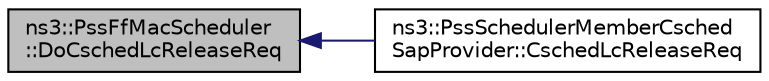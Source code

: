 digraph "ns3::PssFfMacScheduler::DoCschedLcReleaseReq"
{
  edge [fontname="Helvetica",fontsize="10",labelfontname="Helvetica",labelfontsize="10"];
  node [fontname="Helvetica",fontsize="10",shape=record];
  rankdir="LR";
  Node1 [label="ns3::PssFfMacScheduler\l::DoCschedLcReleaseReq",height=0.2,width=0.4,color="black", fillcolor="grey75", style="filled", fontcolor="black"];
  Node1 -> Node2 [dir="back",color="midnightblue",fontsize="10",style="solid"];
  Node2 [label="ns3::PssSchedulerMemberCsched\lSapProvider::CschedLcReleaseReq",height=0.2,width=0.4,color="black", fillcolor="white", style="filled",URL="$d6/d4b/classns3_1_1PssSchedulerMemberCschedSapProvider.html#a5866508a403aa114e5445dc4a1a211bc"];
}
